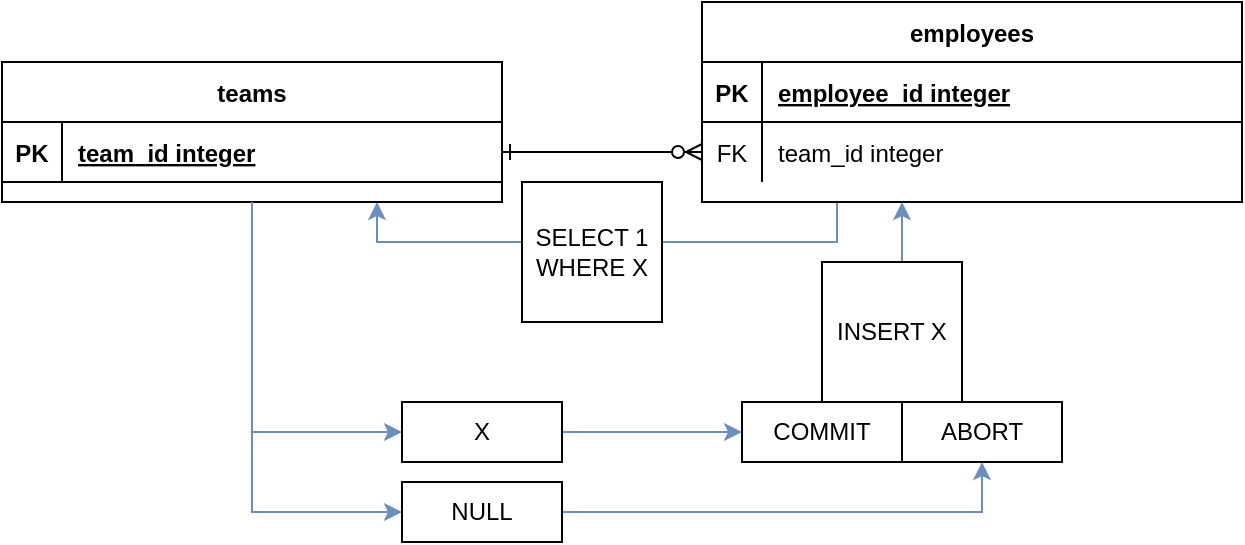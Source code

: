<mxfile version="24.7.5">
  <diagram id="R2lEEEUBdFMjLlhIrx00" name="Page-1">
    <mxGraphModel dx="1434" dy="782" grid="1" gridSize="10" guides="1" tooltips="1" connect="1" arrows="1" fold="1" page="1" pageScale="1" pageWidth="850" pageHeight="1100" math="0" shadow="0" extFonts="Permanent Marker^https://fonts.googleapis.com/css?family=Permanent+Marker">
      <root>
        <mxCell id="0" />
        <mxCell id="1" parent="0" />
        <mxCell id="KNevRsefQJ03b3R65TDT-1" value="" style="edgeStyle=entityRelationEdgeStyle;endArrow=ERzeroToMany;startArrow=ERone;endFill=1;startFill=0;" parent="1" source="KNevRsefQJ03b3R65TDT-10" target="KNevRsefQJ03b3R65TDT-6" edge="1">
          <mxGeometry width="100" height="100" relative="1" as="geometry">
            <mxPoint x="260" y="470" as="sourcePoint" />
            <mxPoint x="360" y="370" as="targetPoint" />
          </mxGeometry>
        </mxCell>
        <mxCell id="mHRXlXbhvssyKXJbwLeI-5" style="edgeStyle=orthogonalEdgeStyle;rounded=0;orthogonalLoop=1;jettySize=auto;html=1;exitX=0.25;exitY=1;exitDx=0;exitDy=0;entryX=0.75;entryY=1;entryDx=0;entryDy=0;fillColor=#dae8fc;strokeColor=#6c8ebf;" parent="1" source="KNevRsefQJ03b3R65TDT-2" target="KNevRsefQJ03b3R65TDT-9" edge="1">
          <mxGeometry relative="1" as="geometry" />
        </mxCell>
        <mxCell id="KNevRsefQJ03b3R65TDT-2" value="employees" style="shape=table;startSize=30;container=1;collapsible=1;childLayout=tableLayout;fixedRows=1;rowLines=0;fontStyle=1;align=center;resizeLast=1;" parent="1" vertex="1">
          <mxGeometry x="390" y="40" width="270" height="100" as="geometry" />
        </mxCell>
        <mxCell id="KNevRsefQJ03b3R65TDT-3" value="" style="shape=partialRectangle;collapsible=0;dropTarget=0;pointerEvents=0;fillColor=none;points=[[0,0.5],[1,0.5]];portConstraint=eastwest;top=0;left=0;right=0;bottom=1;" parent="KNevRsefQJ03b3R65TDT-2" vertex="1">
          <mxGeometry y="30" width="270" height="30" as="geometry" />
        </mxCell>
        <mxCell id="KNevRsefQJ03b3R65TDT-4" value="PK" style="shape=partialRectangle;overflow=hidden;connectable=0;fillColor=none;top=0;left=0;bottom=0;right=0;fontStyle=1;" parent="KNevRsefQJ03b3R65TDT-3" vertex="1">
          <mxGeometry width="30" height="30" as="geometry">
            <mxRectangle width="30" height="30" as="alternateBounds" />
          </mxGeometry>
        </mxCell>
        <mxCell id="KNevRsefQJ03b3R65TDT-5" value="employee_id integer" style="shape=partialRectangle;overflow=hidden;connectable=0;fillColor=none;top=0;left=0;bottom=0;right=0;align=left;spacingLeft=6;fontStyle=5;" parent="KNevRsefQJ03b3R65TDT-3" vertex="1">
          <mxGeometry x="30" width="240" height="30" as="geometry">
            <mxRectangle width="240" height="30" as="alternateBounds" />
          </mxGeometry>
        </mxCell>
        <mxCell id="KNevRsefQJ03b3R65TDT-6" value="" style="shape=partialRectangle;collapsible=0;dropTarget=0;pointerEvents=0;fillColor=none;points=[[0,0.5],[1,0.5]];portConstraint=eastwest;top=0;left=0;right=0;bottom=0;" parent="KNevRsefQJ03b3R65TDT-2" vertex="1">
          <mxGeometry y="60" width="270" height="30" as="geometry" />
        </mxCell>
        <mxCell id="KNevRsefQJ03b3R65TDT-7" value="FK" style="shape=partialRectangle;overflow=hidden;connectable=0;fillColor=none;top=0;left=0;bottom=0;right=0;" parent="KNevRsefQJ03b3R65TDT-6" vertex="1">
          <mxGeometry width="30" height="30" as="geometry">
            <mxRectangle width="30" height="30" as="alternateBounds" />
          </mxGeometry>
        </mxCell>
        <mxCell id="KNevRsefQJ03b3R65TDT-8" value="team_id integer" style="shape=partialRectangle;overflow=hidden;connectable=0;fillColor=none;top=0;left=0;bottom=0;right=0;align=left;spacingLeft=6;" parent="KNevRsefQJ03b3R65TDT-6" vertex="1">
          <mxGeometry x="30" width="240" height="30" as="geometry">
            <mxRectangle width="240" height="30" as="alternateBounds" />
          </mxGeometry>
        </mxCell>
        <mxCell id="mHRXlXbhvssyKXJbwLeI-27" style="edgeStyle=orthogonalEdgeStyle;rounded=0;orthogonalLoop=1;jettySize=auto;html=1;exitX=0.5;exitY=1;exitDx=0;exitDy=0;entryX=0;entryY=0.5;entryDx=0;entryDy=0;fillColor=#dae8fc;strokeColor=#6c8ebf;" parent="1" source="KNevRsefQJ03b3R65TDT-9" target="mHRXlXbhvssyKXJbwLeI-24" edge="1">
          <mxGeometry relative="1" as="geometry" />
        </mxCell>
        <mxCell id="KNevRsefQJ03b3R65TDT-9" value="teams" style="shape=table;startSize=30;container=1;collapsible=1;childLayout=tableLayout;fixedRows=1;rowLines=0;fontStyle=1;align=center;resizeLast=1;" parent="1" vertex="1">
          <mxGeometry x="40" y="70" width="250" height="70" as="geometry" />
        </mxCell>
        <mxCell id="KNevRsefQJ03b3R65TDT-10" value="" style="shape=partialRectangle;collapsible=0;dropTarget=0;pointerEvents=0;fillColor=none;points=[[0,0.5],[1,0.5]];portConstraint=eastwest;top=0;left=0;right=0;bottom=1;" parent="KNevRsefQJ03b3R65TDT-9" vertex="1">
          <mxGeometry y="30" width="250" height="30" as="geometry" />
        </mxCell>
        <mxCell id="KNevRsefQJ03b3R65TDT-11" value="PK" style="shape=partialRectangle;overflow=hidden;connectable=0;fillColor=none;top=0;left=0;bottom=0;right=0;fontStyle=1;" parent="KNevRsefQJ03b3R65TDT-10" vertex="1">
          <mxGeometry width="30" height="30" as="geometry">
            <mxRectangle width="30" height="30" as="alternateBounds" />
          </mxGeometry>
        </mxCell>
        <mxCell id="KNevRsefQJ03b3R65TDT-12" value="team_id integer" style="shape=partialRectangle;overflow=hidden;connectable=0;fillColor=none;top=0;left=0;bottom=0;right=0;align=left;spacingLeft=6;fontStyle=5;" parent="KNevRsefQJ03b3R65TDT-10" vertex="1">
          <mxGeometry x="30" width="220" height="30" as="geometry">
            <mxRectangle width="220" height="30" as="alternateBounds" />
          </mxGeometry>
        </mxCell>
        <mxCell id="mHRXlXbhvssyKXJbwLeI-3" style="edgeStyle=orthogonalEdgeStyle;rounded=0;orthogonalLoop=1;jettySize=auto;html=1;exitX=0.5;exitY=0;exitDx=0;exitDy=0;fillColor=#dae8fc;strokeColor=#6c8ebf;" parent="1" source="mHRXlXbhvssyKXJbwLeI-1" edge="1">
          <mxGeometry relative="1" as="geometry">
            <mxPoint x="490" y="140" as="targetPoint" />
          </mxGeometry>
        </mxCell>
        <mxCell id="mHRXlXbhvssyKXJbwLeI-1" value="INSERT X" style="whiteSpace=wrap;html=1;aspect=fixed;" parent="1" vertex="1">
          <mxGeometry x="450" y="170" width="70" height="70" as="geometry" />
        </mxCell>
        <mxCell id="mHRXlXbhvssyKXJbwLeI-8" value="SELECT 1&lt;div&gt;WHERE X&lt;/div&gt;" style="whiteSpace=wrap;html=1;aspect=fixed;" parent="1" vertex="1">
          <mxGeometry x="300" y="130" width="70" height="70" as="geometry" />
        </mxCell>
        <mxCell id="mHRXlXbhvssyKXJbwLeI-11" value="COMMIT" style="rounded=0;whiteSpace=wrap;html=1;" parent="1" vertex="1">
          <mxGeometry x="410" y="240" width="80" height="30" as="geometry" />
        </mxCell>
        <mxCell id="mHRXlXbhvssyKXJbwLeI-12" value="ABORT" style="rounded=0;whiteSpace=wrap;html=1;" parent="1" vertex="1">
          <mxGeometry x="490" y="240" width="80" height="30" as="geometry" />
        </mxCell>
        <mxCell id="mHRXlXbhvssyKXJbwLeI-17" value="" style="edgeStyle=orthogonalEdgeStyle;rounded=0;orthogonalLoop=1;jettySize=auto;html=1;exitX=0.5;exitY=1;exitDx=0;exitDy=0;entryX=0;entryY=0.5;entryDx=0;entryDy=0;fillColor=#dae8fc;strokeColor=#6c8ebf;" parent="1" source="KNevRsefQJ03b3R65TDT-9" target="mHRXlXbhvssyKXJbwLeI-16" edge="1">
          <mxGeometry relative="1" as="geometry">
            <mxPoint x="165" y="140" as="sourcePoint" />
            <mxPoint x="410" y="255" as="targetPoint" />
          </mxGeometry>
        </mxCell>
        <mxCell id="mHRXlXbhvssyKXJbwLeI-18" style="edgeStyle=orthogonalEdgeStyle;rounded=0;orthogonalLoop=1;jettySize=auto;html=1;exitX=1;exitY=0.5;exitDx=0;exitDy=0;entryX=0;entryY=0.5;entryDx=0;entryDy=0;fillColor=#dae8fc;strokeColor=#6c8ebf;" parent="1" source="mHRXlXbhvssyKXJbwLeI-16" target="mHRXlXbhvssyKXJbwLeI-11" edge="1">
          <mxGeometry relative="1" as="geometry" />
        </mxCell>
        <mxCell id="mHRXlXbhvssyKXJbwLeI-16" value="X" style="rounded=0;whiteSpace=wrap;html=1;" parent="1" vertex="1">
          <mxGeometry x="240" y="240" width="80" height="30" as="geometry" />
        </mxCell>
        <mxCell id="mHRXlXbhvssyKXJbwLeI-28" style="edgeStyle=orthogonalEdgeStyle;rounded=0;orthogonalLoop=1;jettySize=auto;html=1;exitX=1;exitY=0.5;exitDx=0;exitDy=0;entryX=0.5;entryY=1;entryDx=0;entryDy=0;fillColor=#dae8fc;strokeColor=#6c8ebf;" parent="1" source="mHRXlXbhvssyKXJbwLeI-24" target="mHRXlXbhvssyKXJbwLeI-12" edge="1">
          <mxGeometry relative="1" as="geometry" />
        </mxCell>
        <mxCell id="mHRXlXbhvssyKXJbwLeI-24" value="NULL" style="rounded=0;whiteSpace=wrap;html=1;" parent="1" vertex="1">
          <mxGeometry x="240" y="280" width="80" height="30" as="geometry" />
        </mxCell>
      </root>
    </mxGraphModel>
  </diagram>
</mxfile>
